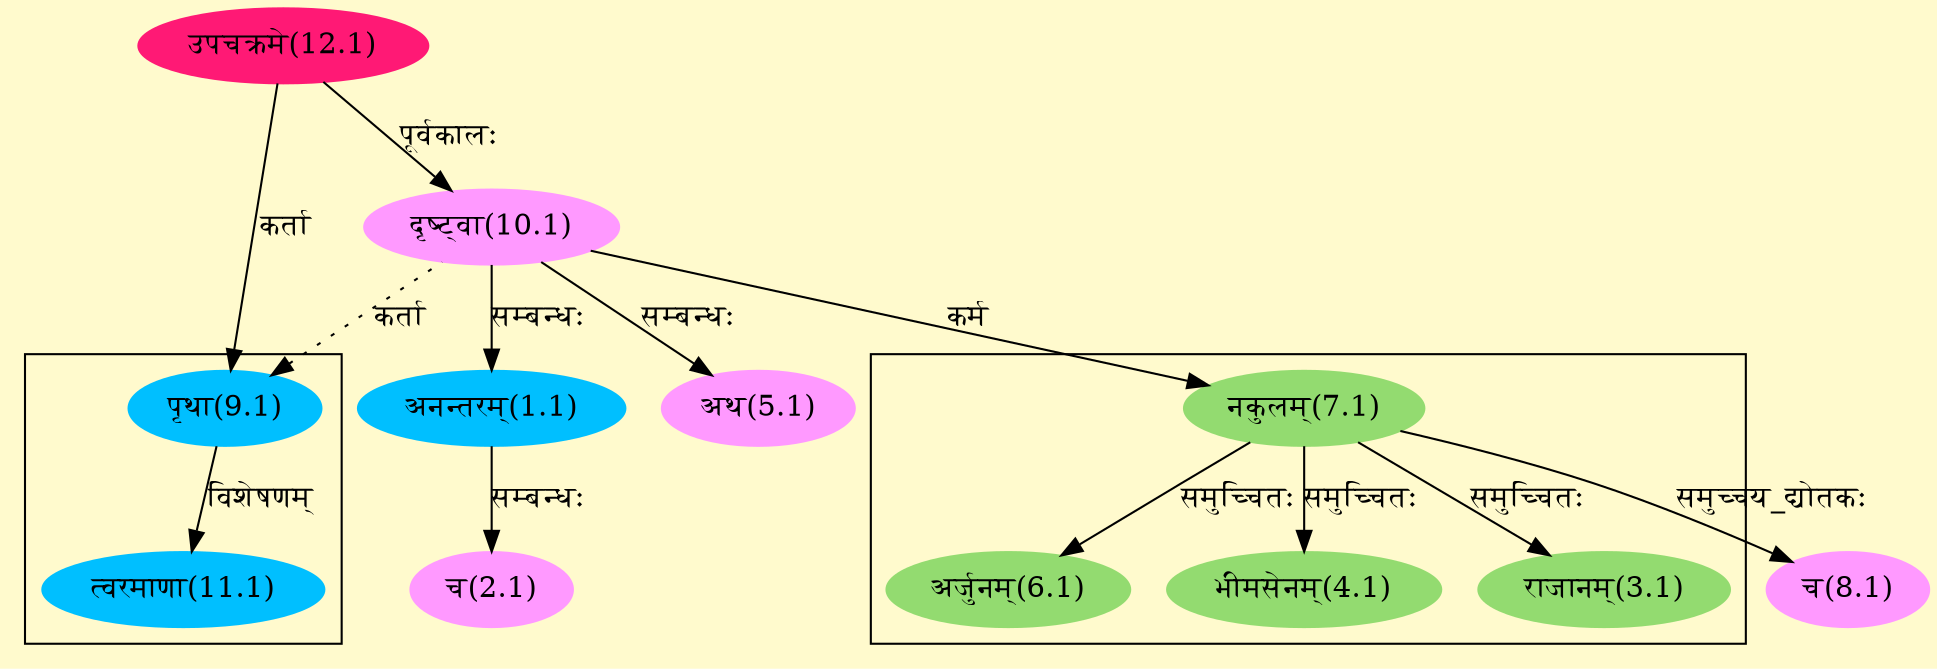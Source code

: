 digraph G{
rankdir=BT;
 compound=true;
 bgcolor="lemonchiffon1";

subgraph cluster_1{
Node3_1 [style=filled, color="#93DB70" label = "राजानम्(3.1)"]
Node7_1 [style=filled, color="#93DB70" label = "नकुलम्(7.1)"]
Node4_1 [style=filled, color="#93DB70" label = "भीमसेनम्(4.1)"]
Node6_1 [style=filled, color="#93DB70" label = "अर्जुनम्(6.1)"]

}

subgraph cluster_2{
Node11_1 [style=filled, color="#00BFFF" label = "त्वरमाणा(11.1)"]
Node9_1 [style=filled, color="#00BFFF" label = "पृथा(9.1)"]

}
Node1_1 [style=filled, color="#00BFFF" label = "अनन्तरम्(1.1)"]
Node10_1 [style=filled, color="#FF99FF" label = "दृष्ट्वा(10.1)"]
Node2_1 [style=filled, color="#FF99FF" label = "च(2.1)"]
Node5_1 [style=filled, color="#FF99FF" label = "अथ(5.1)"]
Node7_1 [style=filled, color="#93DB70" label = "नकुलम्(7.1)"]
Node8_1 [style=filled, color="#FF99FF" label = "च(8.1)"]
Node9_1 [style=filled, color="#00BFFF" label = "पृथा(9.1)"]
Node12_1 [style=filled, color="#FF1975" label = "उपचक्रमे(12.1)"]
/* Start of Relations section */

Node1_1 -> Node10_1 [  label="सम्बन्धः"  dir="back" ]
Node2_1 -> Node1_1 [  label="सम्बन्धः"  dir="back" ]
Node3_1 -> Node7_1 [  label="समुच्चितः"  dir="back" ]
Node4_1 -> Node7_1 [  label="समुच्चितः"  dir="back" ]
Node5_1 -> Node10_1 [  label="सम्बन्धः"  dir="back" ]
Node6_1 -> Node7_1 [  label="समुच्चितः"  dir="back" ]
Node7_1 -> Node10_1 [  label="कर्म"  dir="back" ]
Node8_1 -> Node7_1 [  label="समुच्चय_द्योतकः"  dir="back" ]
Node9_1 -> Node12_1 [  label="कर्ता"  dir="back" ]
Node9_1 -> Node10_1 [ style=dotted label="कर्ता"  dir="back" ]
Node10_1 -> Node12_1 [  label="पूर्वकालः"  dir="back" ]
Node11_1 -> Node9_1 [  label="विशेषणम्"  dir="back" ]
}
